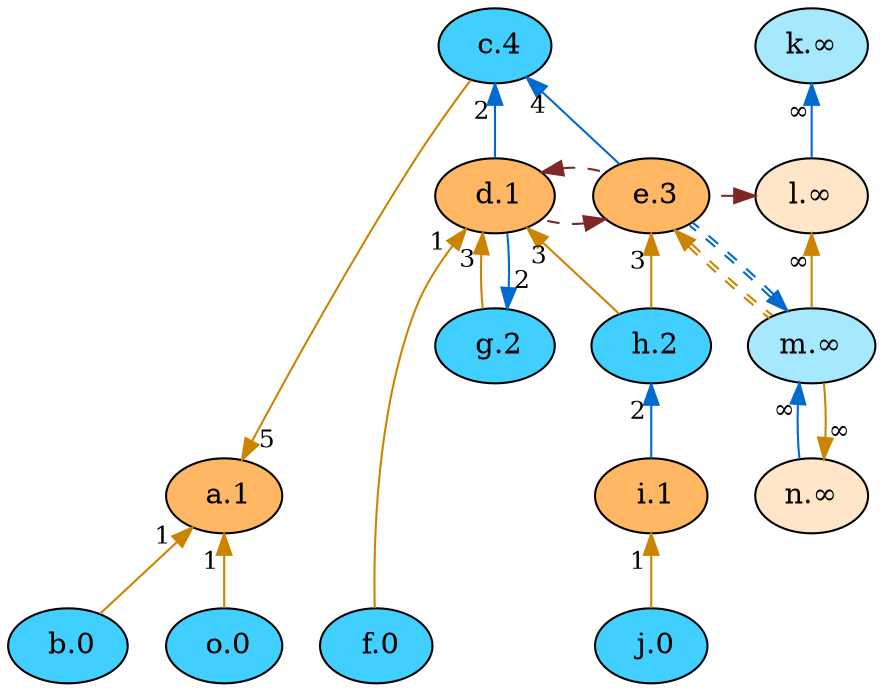 digraph {
    // Node defaults can be set here if needed
    b [style="filled" fillcolor="#40cfff" label=" b.0" fontsize=14]
    f [style="filled" fillcolor="#40cfff" label=" f.0" fontsize=14]
    j [style="filled" fillcolor="#40cfff" label=" j.0" fontsize=14]
    o [style="filled" fillcolor="#40cfff" label=" o.0" fontsize=14]
    i [style="filled" fillcolor="#ffb763" label=" i.1" fontsize=14]
    d [style="filled" fillcolor="#ffb763" label=" d.1" fontsize=14]
    a [style="filled" fillcolor="#ffb763" label=" a.1" fontsize=14]
    g [style="filled" fillcolor="#40cfff" label=" g.2" fontsize=14]
    h [style="filled" fillcolor="#40cfff" label=" h.2" fontsize=14]
    e [style="filled" fillcolor="#ffb763" label=" e.3" fontsize=14]
    c [style="filled" fillcolor="#40cfff" label=" c.4" fontsize=14]
    l [style="filled" fillcolor="#ffe6c9" label="l.∞" fontsize=14]
    k [style="filled" fillcolor="#a6e9ff" label="k.∞" fontsize=14]
    m [style="filled" fillcolor="#a6e9ff" label="m.∞" fontsize=14]
    n [style="filled" fillcolor="#ffe6c9" label="n.∞" fontsize=14]
    edge[labeldistance=1.5 fontsize=12]
    l -> e [color="#7f2626" style="dashed" dir="back" taillabel="" constraint=false]
    k -> l [color="#006ad1" style="solid" dir="back" taillabel="∞" ]
    m -> n [color="#006ad1" style="solid" dir="back" taillabel="∞" ]
    l -> m [color="#cc8400" style="solid" dir="back" taillabel="∞" ]
    n -> m [color="#cc8400" style="solid" dir="back" taillabel="∞" ]
    a -> b [color="#cc8400" style="solid" dir="back" taillabel="1" ]
    d -> f [color="#cc8400" style="solid" dir="back" taillabel="1" ]
    e -> h [color="#cc8400" style="solid" dir="back" taillabel="3" ]
    e -> m [color="#cc8400:#cc8400" style="dashed" dir="back" taillabel="" constraint=false]
    e -> d [color="#7f2626" style="dashed" dir="back" taillabel="" constraint=false]
    a -> c [color="#cc8400" style="solid" dir="back" taillabel="5" ]
    d -> g [color="#cc8400" style="solid" dir="back" taillabel="3" ]
    c -> d [color="#006ad1" style="solid" dir="back" taillabel="2" ]
    c -> e [color="#006ad1" style="solid" dir="back" taillabel="4" ]
    g -> d [color="#006ad1" style="solid" dir="back" taillabel="2" ]
    d -> e [color="#7f2626" style="dashed" dir="back" taillabel="" constraint=false]
    m -> e [color="#006ad1:#006ad1" style="dashed" dir="back" taillabel="" constraint=false]
    h -> i [color="#006ad1" style="solid" dir="back" taillabel="2" ]
    i -> j [color="#cc8400" style="solid" dir="back" taillabel="1" ]
    a -> o [color="#cc8400" style="solid" dir="back" taillabel="1" ]
    d -> h [color="#cc8400" style="solid" dir="back" taillabel="3" ]
    {rank = max b f j o}
    {rank = min c}
}